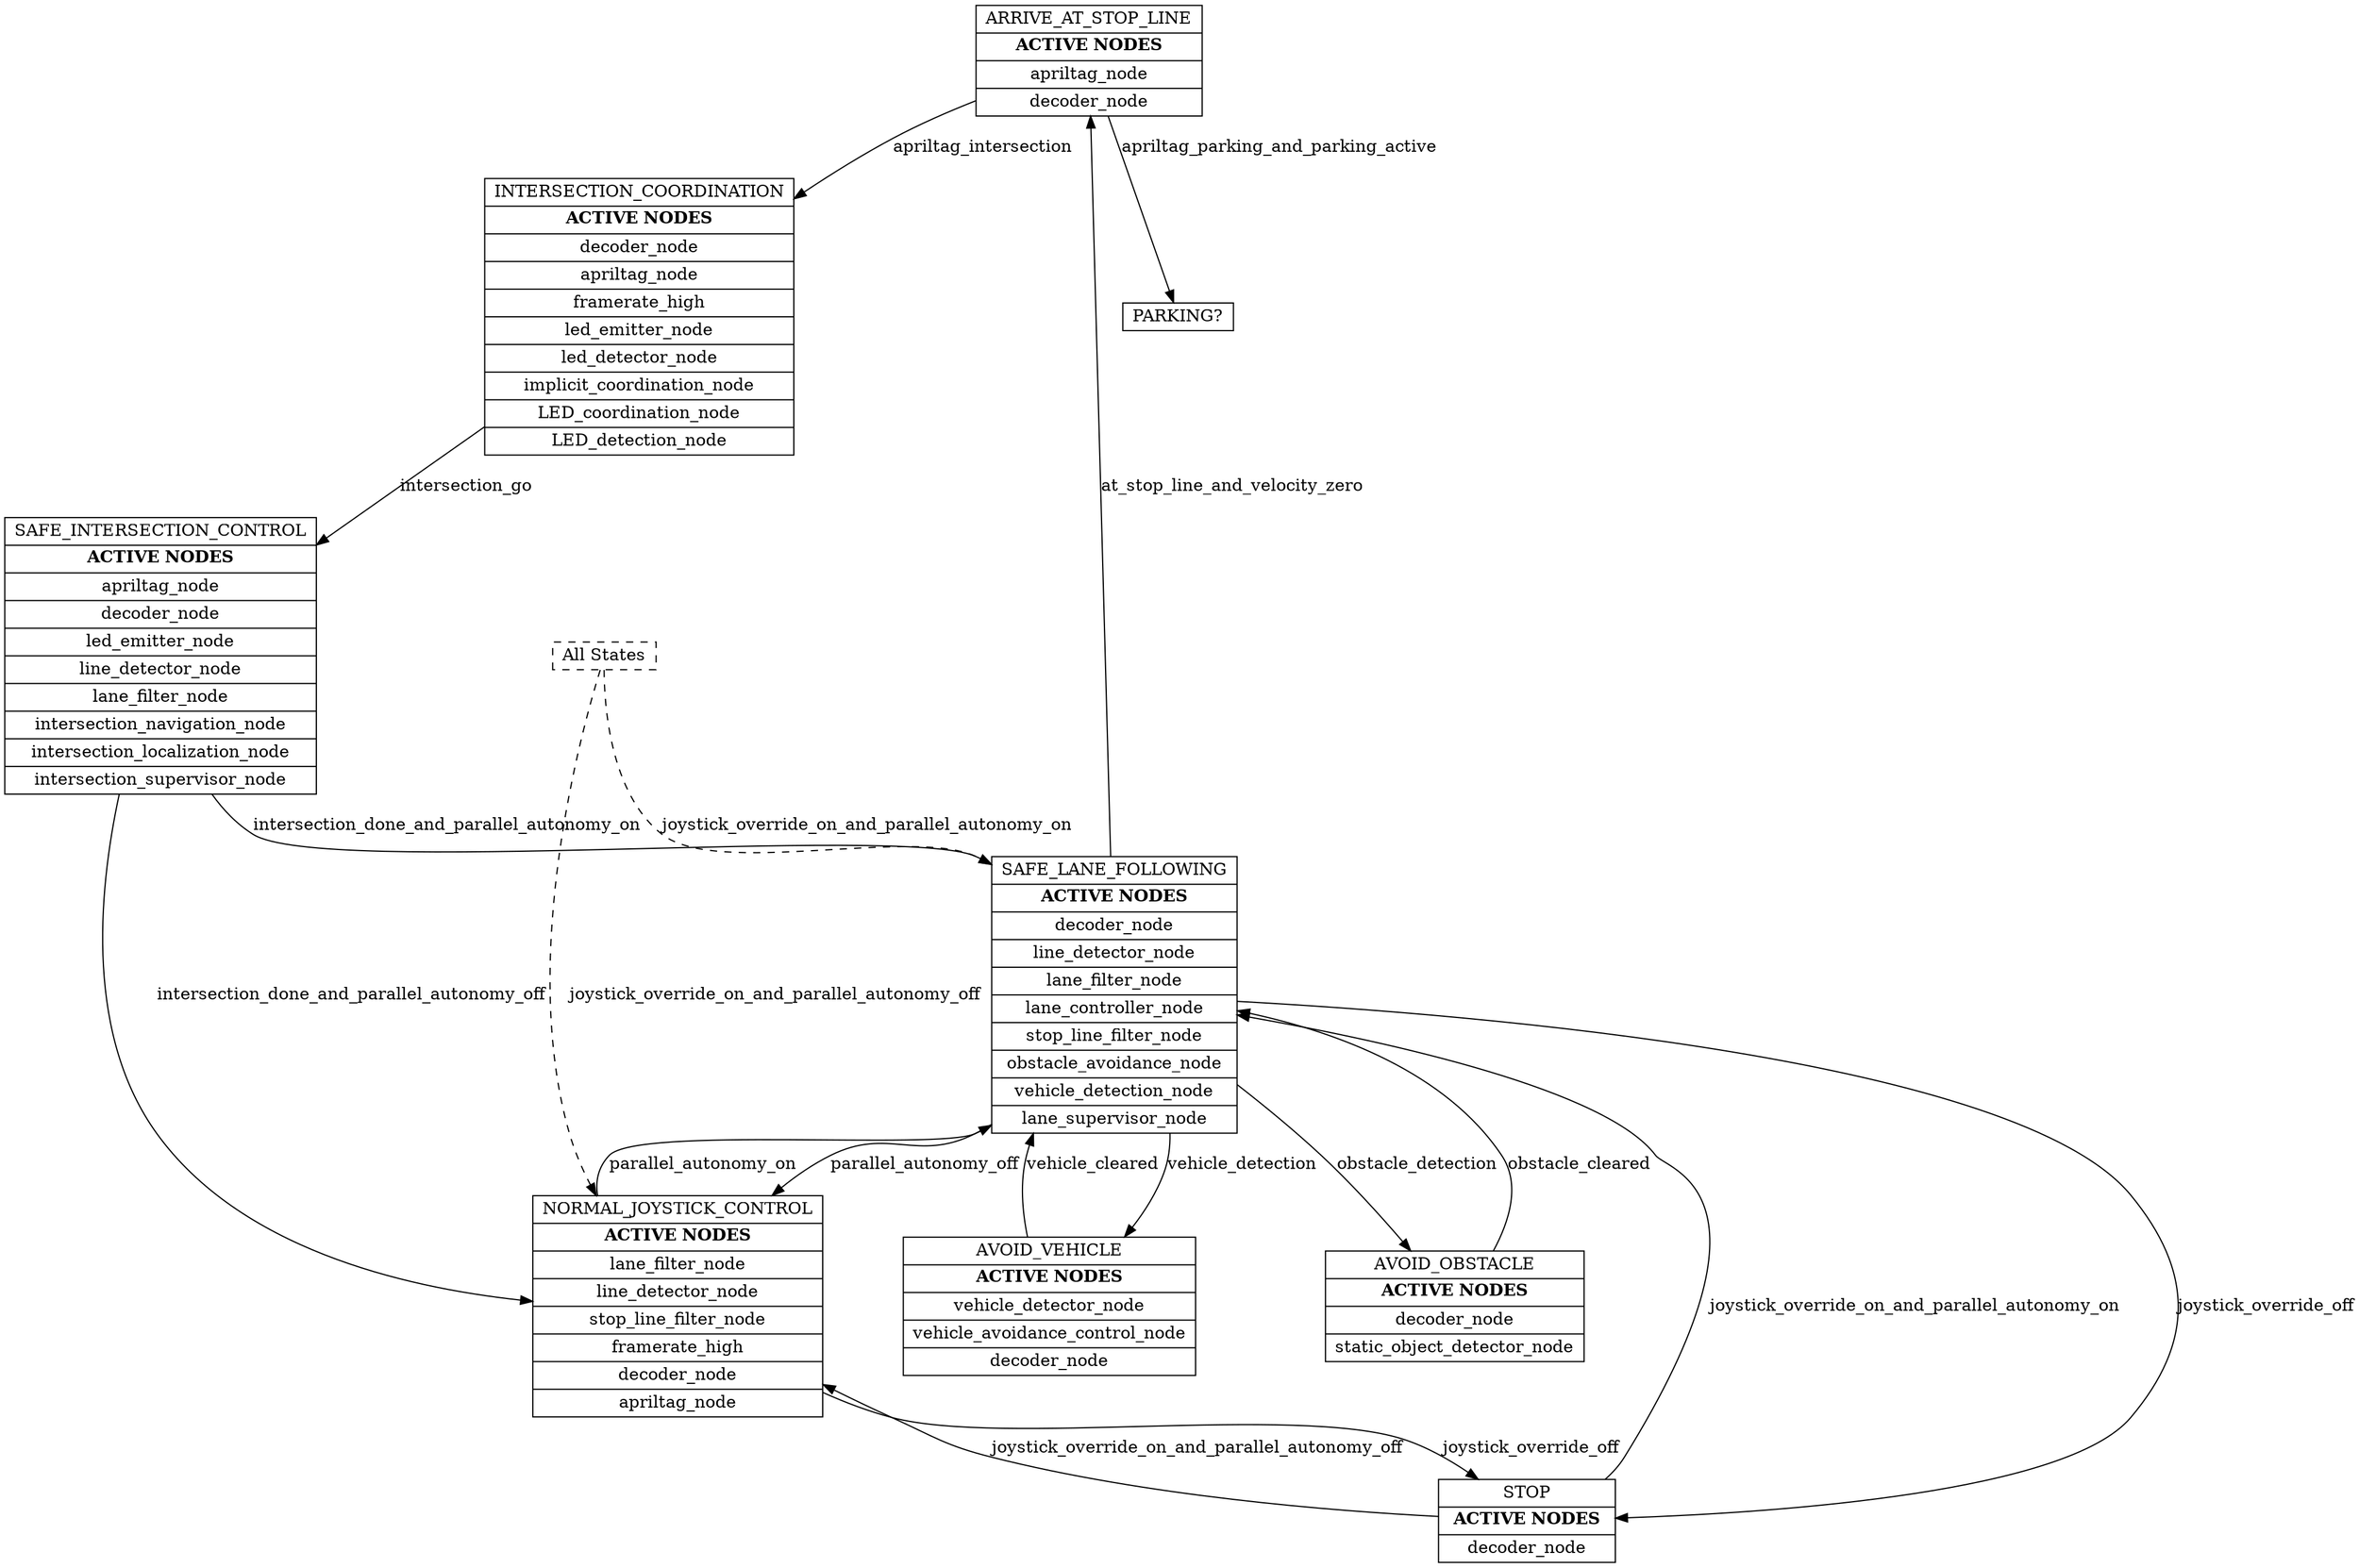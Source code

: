 // parallel_autonomy_only_detailed.yaml
digraph {
	node [height=.1 shape=record]
	ARRIVE_AT_STOP_LINE [label=<{ ARRIVE_AT_STOP_LINE | <B> ACTIVE NODES </B> | apriltag_node | decoder_node }> color=black fontcolor=black]
	SAFE_INTERSECTION_CONTROL [label=<{ SAFE_INTERSECTION_CONTROL | <B> ACTIVE NODES </B> | apriltag_node | decoder_node | led_emitter_node | line_detector_node | lane_filter_node | intersection_navigation_node | intersection_localization_node | intersection_supervisor_node }> color=black fontcolor=black]
	INTERSECTION_COORDINATION [label=<{ INTERSECTION_COORDINATION | <B> ACTIVE NODES </B> | decoder_node | apriltag_node | framerate_high | led_emitter_node | led_detector_node | implicit_coordination_node | LED_coordination_node | LED_detection_node }> color=black fontcolor=black]
	SAFE_LANE_FOLLOWING [label=<{ SAFE_LANE_FOLLOWING | <B> ACTIVE NODES </B> | decoder_node | line_detector_node | lane_filter_node | lane_controller_node | stop_line_filter_node | obstacle_avoidance_node | vehicle_detection_node | lane_supervisor_node }> color=black fontcolor=black]
	STOP [label=<{ STOP | <B> ACTIVE NODES </B> | decoder_node }>]
	AVOID_VEHICLE [label=<{ AVOID_VEHICLE | <B> ACTIVE NODES </B> | vehicle_detector_node | vehicle_avoidance_control_node | decoder_node }> color=black fontcolor=black]
	AVOID_OBSTACLE [label=<{ AVOID_OBSTACLE | <B> ACTIVE NODES </B> | decoder_node | static_object_detector_node }> color=black fontcolor=black]
	NORMAL_JOYSTICK_CONTROL [label=<{ NORMAL_JOYSTICK_CONTROL | <B> ACTIVE NODES </B> | lane_filter_node | line_detector_node | stop_line_filter_node | framerate_high | decoder_node | apriltag_node }> color=black fontcolor=black]
	ARRIVE_AT_STOP_LINE -> "PARKING?" [label=apriltag_parking_and_parking_active color=black fontcolor=black]
	ARRIVE_AT_STOP_LINE -> INTERSECTION_COORDINATION [label=apriltag_intersection color=black fontcolor=black]
	SAFE_INTERSECTION_CONTROL -> NORMAL_JOYSTICK_CONTROL [label=intersection_done_and_parallel_autonomy_off color=black fontcolor=black]
	SAFE_INTERSECTION_CONTROL -> SAFE_LANE_FOLLOWING [label=intersection_done_and_parallel_autonomy_on color=black fontcolor=black]
	INTERSECTION_COORDINATION -> SAFE_INTERSECTION_CONTROL [label=intersection_go color=black fontcolor=black]
	SAFE_LANE_FOLLOWING -> ARRIVE_AT_STOP_LINE [label=at_stop_line_and_velocity_zero color=black fontcolor=black]
	SAFE_LANE_FOLLOWING -> AVOID_VEHICLE [label=vehicle_detection color=black fontcolor=black]
	SAFE_LANE_FOLLOWING -> AVOID_OBSTACLE [label=obstacle_detection color=black fontcolor=black]
	SAFE_LANE_FOLLOWING -> STOP [label=joystick_override_off color=black fontcolor=black]
	SAFE_LANE_FOLLOWING -> NORMAL_JOYSTICK_CONTROL [label=parallel_autonomy_off color=black fontcolor=black]
	STOP -> NORMAL_JOYSTICK_CONTROL [label=joystick_override_on_and_parallel_autonomy_off color=black fontcolor=black]
	STOP -> SAFE_LANE_FOLLOWING [label=joystick_override_on_and_parallel_autonomy_on color=black fontcolor=black]
	AVOID_VEHICLE -> SAFE_LANE_FOLLOWING [label=vehicle_cleared color=black fontcolor=black]
	AVOID_OBSTACLE -> SAFE_LANE_FOLLOWING [label=obstacle_cleared color=black fontcolor=black]
	NORMAL_JOYSTICK_CONTROL -> STOP [label=joystick_override_off color=black fontcolor=black]
	NORMAL_JOYSTICK_CONTROL -> SAFE_LANE_FOLLOWING [label=parallel_autonomy_on color=black fontcolor=black]
	ALL_STATES [label="All States" style=dashed]
	ALL_STATES -> NORMAL_JOYSTICK_CONTROL [label=joystick_override_on_and_parallel_autonomy_off concentrate=false style=dashed]
	ALL_STATES -> SAFE_LANE_FOLLOWING [label=joystick_override_on_and_parallel_autonomy_on concentrate=false style=dashed]
}